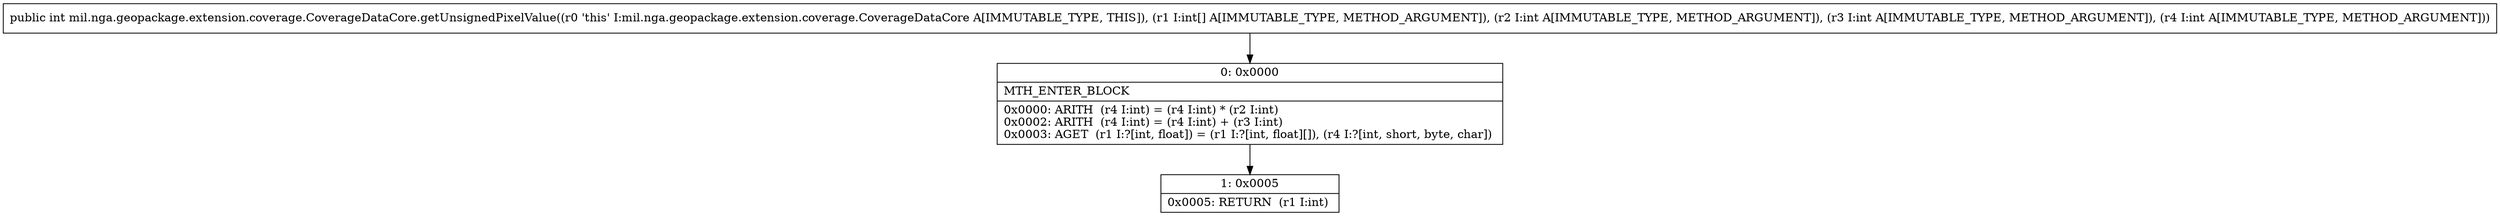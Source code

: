 digraph "CFG formil.nga.geopackage.extension.coverage.CoverageDataCore.getUnsignedPixelValue([IIII)I" {
Node_0 [shape=record,label="{0\:\ 0x0000|MTH_ENTER_BLOCK\l|0x0000: ARITH  (r4 I:int) = (r4 I:int) * (r2 I:int) \l0x0002: ARITH  (r4 I:int) = (r4 I:int) + (r3 I:int) \l0x0003: AGET  (r1 I:?[int, float]) = (r1 I:?[int, float][]), (r4 I:?[int, short, byte, char]) \l}"];
Node_1 [shape=record,label="{1\:\ 0x0005|0x0005: RETURN  (r1 I:int) \l}"];
MethodNode[shape=record,label="{public int mil.nga.geopackage.extension.coverage.CoverageDataCore.getUnsignedPixelValue((r0 'this' I:mil.nga.geopackage.extension.coverage.CoverageDataCore A[IMMUTABLE_TYPE, THIS]), (r1 I:int[] A[IMMUTABLE_TYPE, METHOD_ARGUMENT]), (r2 I:int A[IMMUTABLE_TYPE, METHOD_ARGUMENT]), (r3 I:int A[IMMUTABLE_TYPE, METHOD_ARGUMENT]), (r4 I:int A[IMMUTABLE_TYPE, METHOD_ARGUMENT])) }"];
MethodNode -> Node_0;
Node_0 -> Node_1;
}

